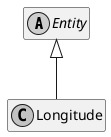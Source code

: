 ﻿@startuml
skinparam monochrome true
hide empty members

abstract class Entity {
}

Entity <|-- Longitude

class Longitude {
}

@enduml
